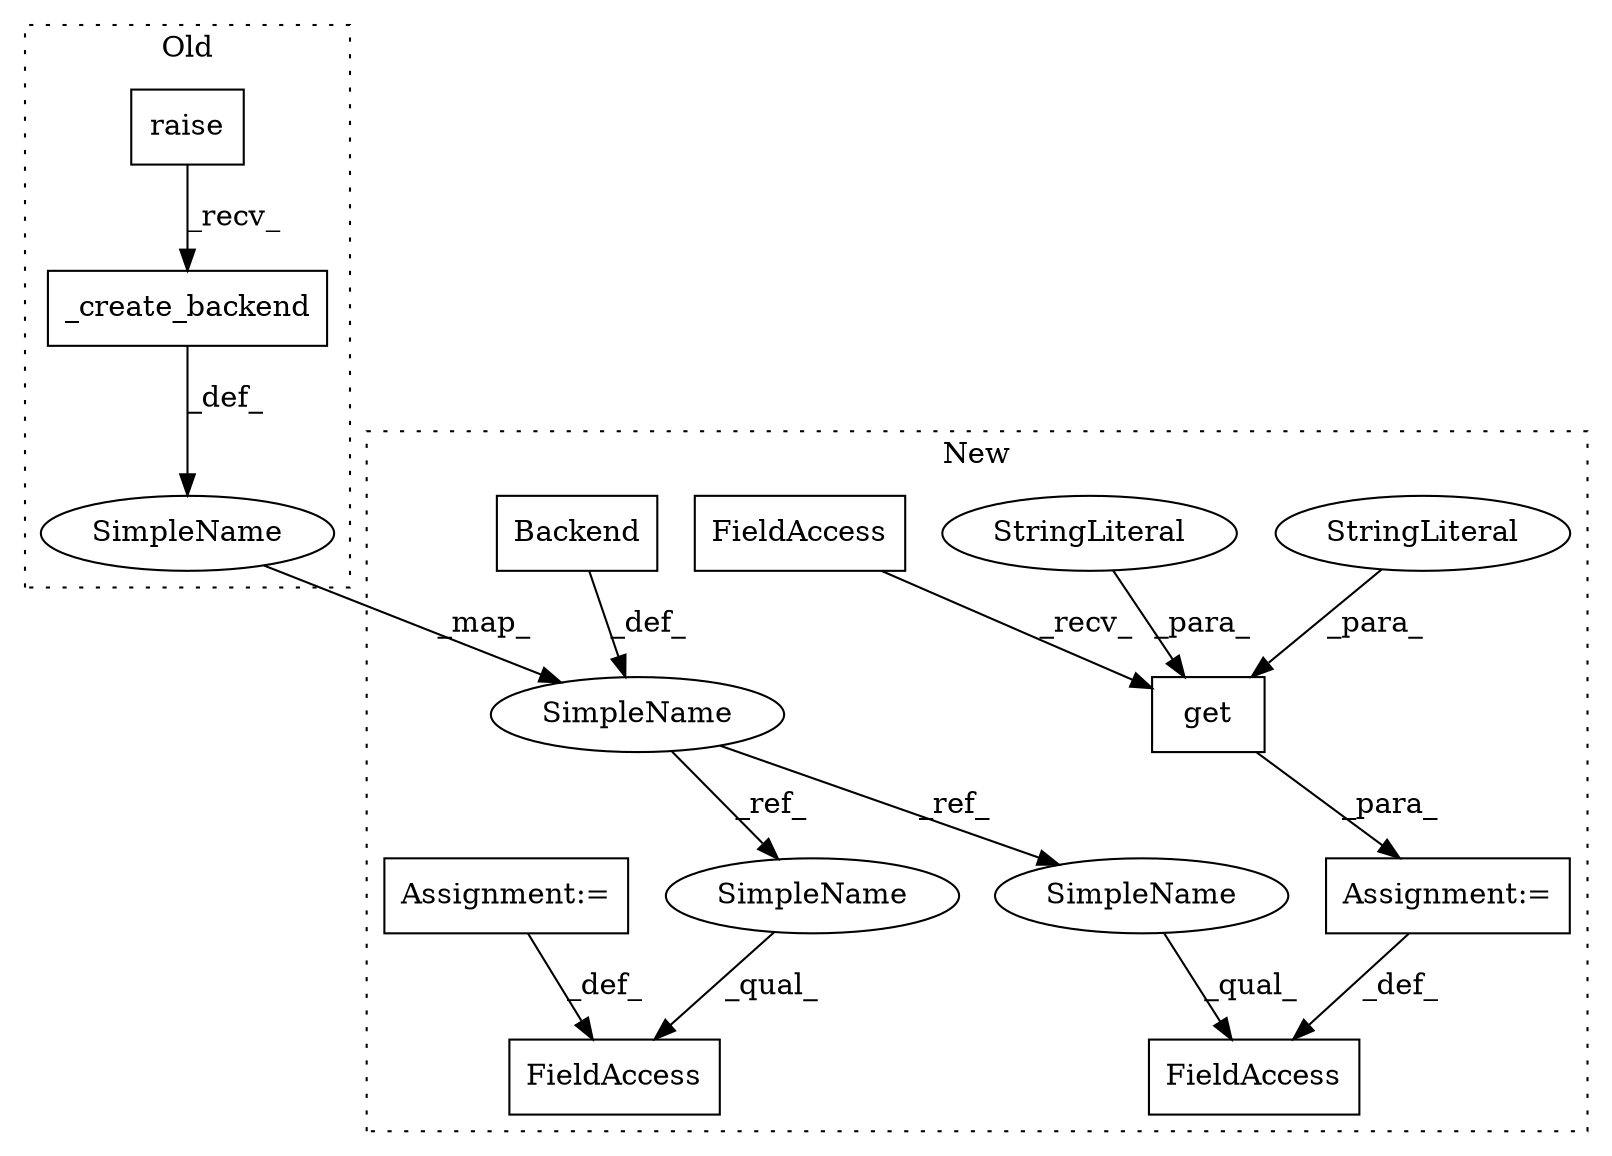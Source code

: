 digraph G {
subgraph cluster0 {
1 [label="raise" a="32" s="17372,17401" l="6,1" shape="box"];
10 [label="SimpleName" a="42" s="17364" l="7" shape="ellipse"];
12 [label="_create_backend" a="32" s="17403" l="17" shape="box"];
label = "Old";
style="dotted";
}
subgraph cluster1 {
2 [label="get" a="32" s="17455,17481" l="4,1" shape="box"];
3 [label="StringLiteral" a="45" s="17469" l="12" shape="ellipse"];
4 [label="Assignment:=" a="7" s="17435" l="1" shape="box"];
5 [label="StringLiteral" a="45" s="17459" l="9" shape="ellipse"];
6 [label="FieldAccess" a="22" s="17436" l="18" shape="box"];
7 [label="FieldAccess" a="22" s="17423" l="12" shape="box"];
8 [label="Backend" a="32" s="17408" l="9" shape="box"];
9 [label="SimpleName" a="42" s="17400" l="7" shape="ellipse"];
11 [label="FieldAccess" a="22" s="18440" l="18" shape="box"];
13 [label="Assignment:=" a="7" s="18458" l="1" shape="box"];
14 [label="SimpleName" a="42" s="17423" l="7" shape="ellipse"];
15 [label="SimpleName" a="42" s="18440" l="7" shape="ellipse"];
label = "New";
style="dotted";
}
1 -> 12 [label="_recv_"];
2 -> 4 [label="_para_"];
3 -> 2 [label="_para_"];
4 -> 7 [label="_def_"];
5 -> 2 [label="_para_"];
6 -> 2 [label="_recv_"];
8 -> 9 [label="_def_"];
9 -> 15 [label="_ref_"];
9 -> 14 [label="_ref_"];
10 -> 9 [label="_map_"];
12 -> 10 [label="_def_"];
13 -> 11 [label="_def_"];
14 -> 7 [label="_qual_"];
15 -> 11 [label="_qual_"];
}